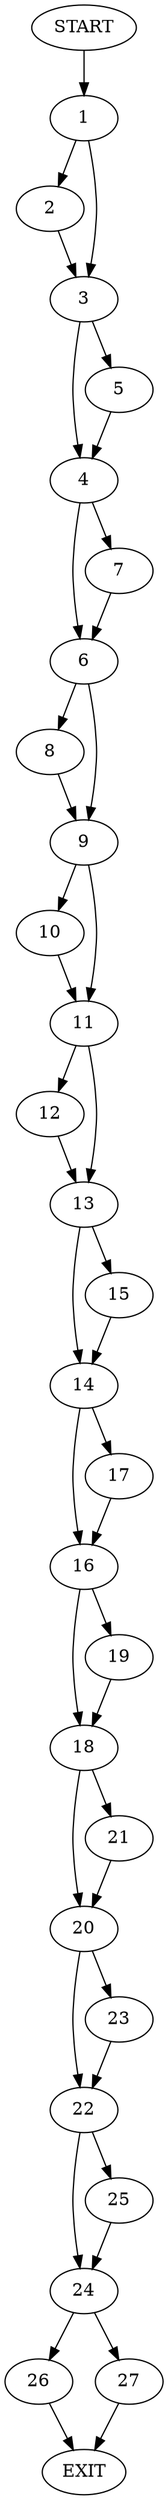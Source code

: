 digraph {
0 [label="START"]
28 [label="EXIT"]
0 -> 1
1 -> 2
1 -> 3
2 -> 3
3 -> 4
3 -> 5
4 -> 6
4 -> 7
5 -> 4
7 -> 6
6 -> 8
6 -> 9
9 -> 10
9 -> 11
8 -> 9
10 -> 11
11 -> 12
11 -> 13
13 -> 14
13 -> 15
12 -> 13
15 -> 14
14 -> 16
14 -> 17
17 -> 16
16 -> 18
16 -> 19
18 -> 20
18 -> 21
19 -> 18
20 -> 22
20 -> 23
21 -> 20
23 -> 22
22 -> 24
22 -> 25
24 -> 26
24 -> 27
25 -> 24
26 -> 28
27 -> 28
}
